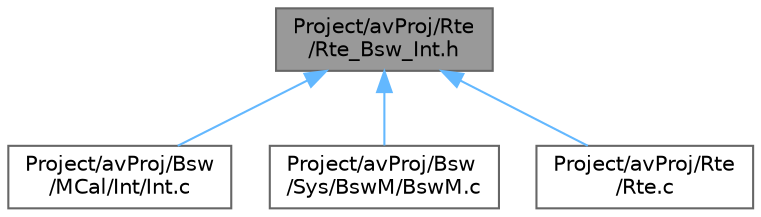digraph "Project/avProj/Rte/Rte_Bsw_Int.h"
{
 // LATEX_PDF_SIZE
  bgcolor="transparent";
  edge [fontname=Helvetica,fontsize=10,labelfontname=Helvetica,labelfontsize=10];
  node [fontname=Helvetica,fontsize=10,shape=box,height=0.2,width=0.4];
  Node1 [id="Node000001",label="Project/avProj/Rte\l/Rte_Bsw_Int.h",height=0.2,width=0.4,color="gray40", fillcolor="grey60", style="filled", fontcolor="black",tooltip=" "];
  Node1 -> Node2 [id="edge1_Node000001_Node000002",dir="back",color="steelblue1",style="solid",tooltip=" "];
  Node2 [id="Node000002",label="Project/avProj/Bsw\l/MCal/Int/Int.c",height=0.2,width=0.4,color="grey40", fillcolor="white", style="filled",URL="$_int_8c.html",tooltip=" "];
  Node1 -> Node3 [id="edge2_Node000001_Node000003",dir="back",color="steelblue1",style="solid",tooltip=" "];
  Node3 [id="Node000003",label="Project/avProj/Bsw\l/Sys/BswM/BswM.c",height=0.2,width=0.4,color="grey40", fillcolor="white", style="filled",URL="$_bsw_m_8c.html",tooltip=" "];
  Node1 -> Node4 [id="edge3_Node000001_Node000004",dir="back",color="steelblue1",style="solid",tooltip=" "];
  Node4 [id="Node000004",label="Project/avProj/Rte\l/Rte.c",height=0.2,width=0.4,color="grey40", fillcolor="white", style="filled",URL="$_rte_8c.html",tooltip=" "];
}
